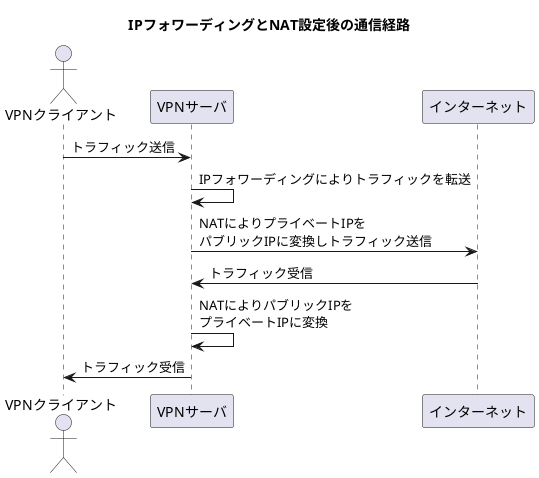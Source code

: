 @startuml
title IPフォワーディングとNAT設定後の通信経路

actor "VPNクライアント" as Client
participant "VPNサーバ" as VPN
participant "インターネット" as Internet

Client -> VPN: トラフィック送信
VPN -> VPN: IPフォワーディングによりトラフィックを転送
VPN -> Internet: NATによりプライベートIPを\nパブリックIPに変換しトラフィック送信
Internet -> VPN: トラフィック受信
VPN -> VPN: NATによりパブリックIPを\nプライベートIPに変換
VPN -> Client: トラフィック受信
@enduml
